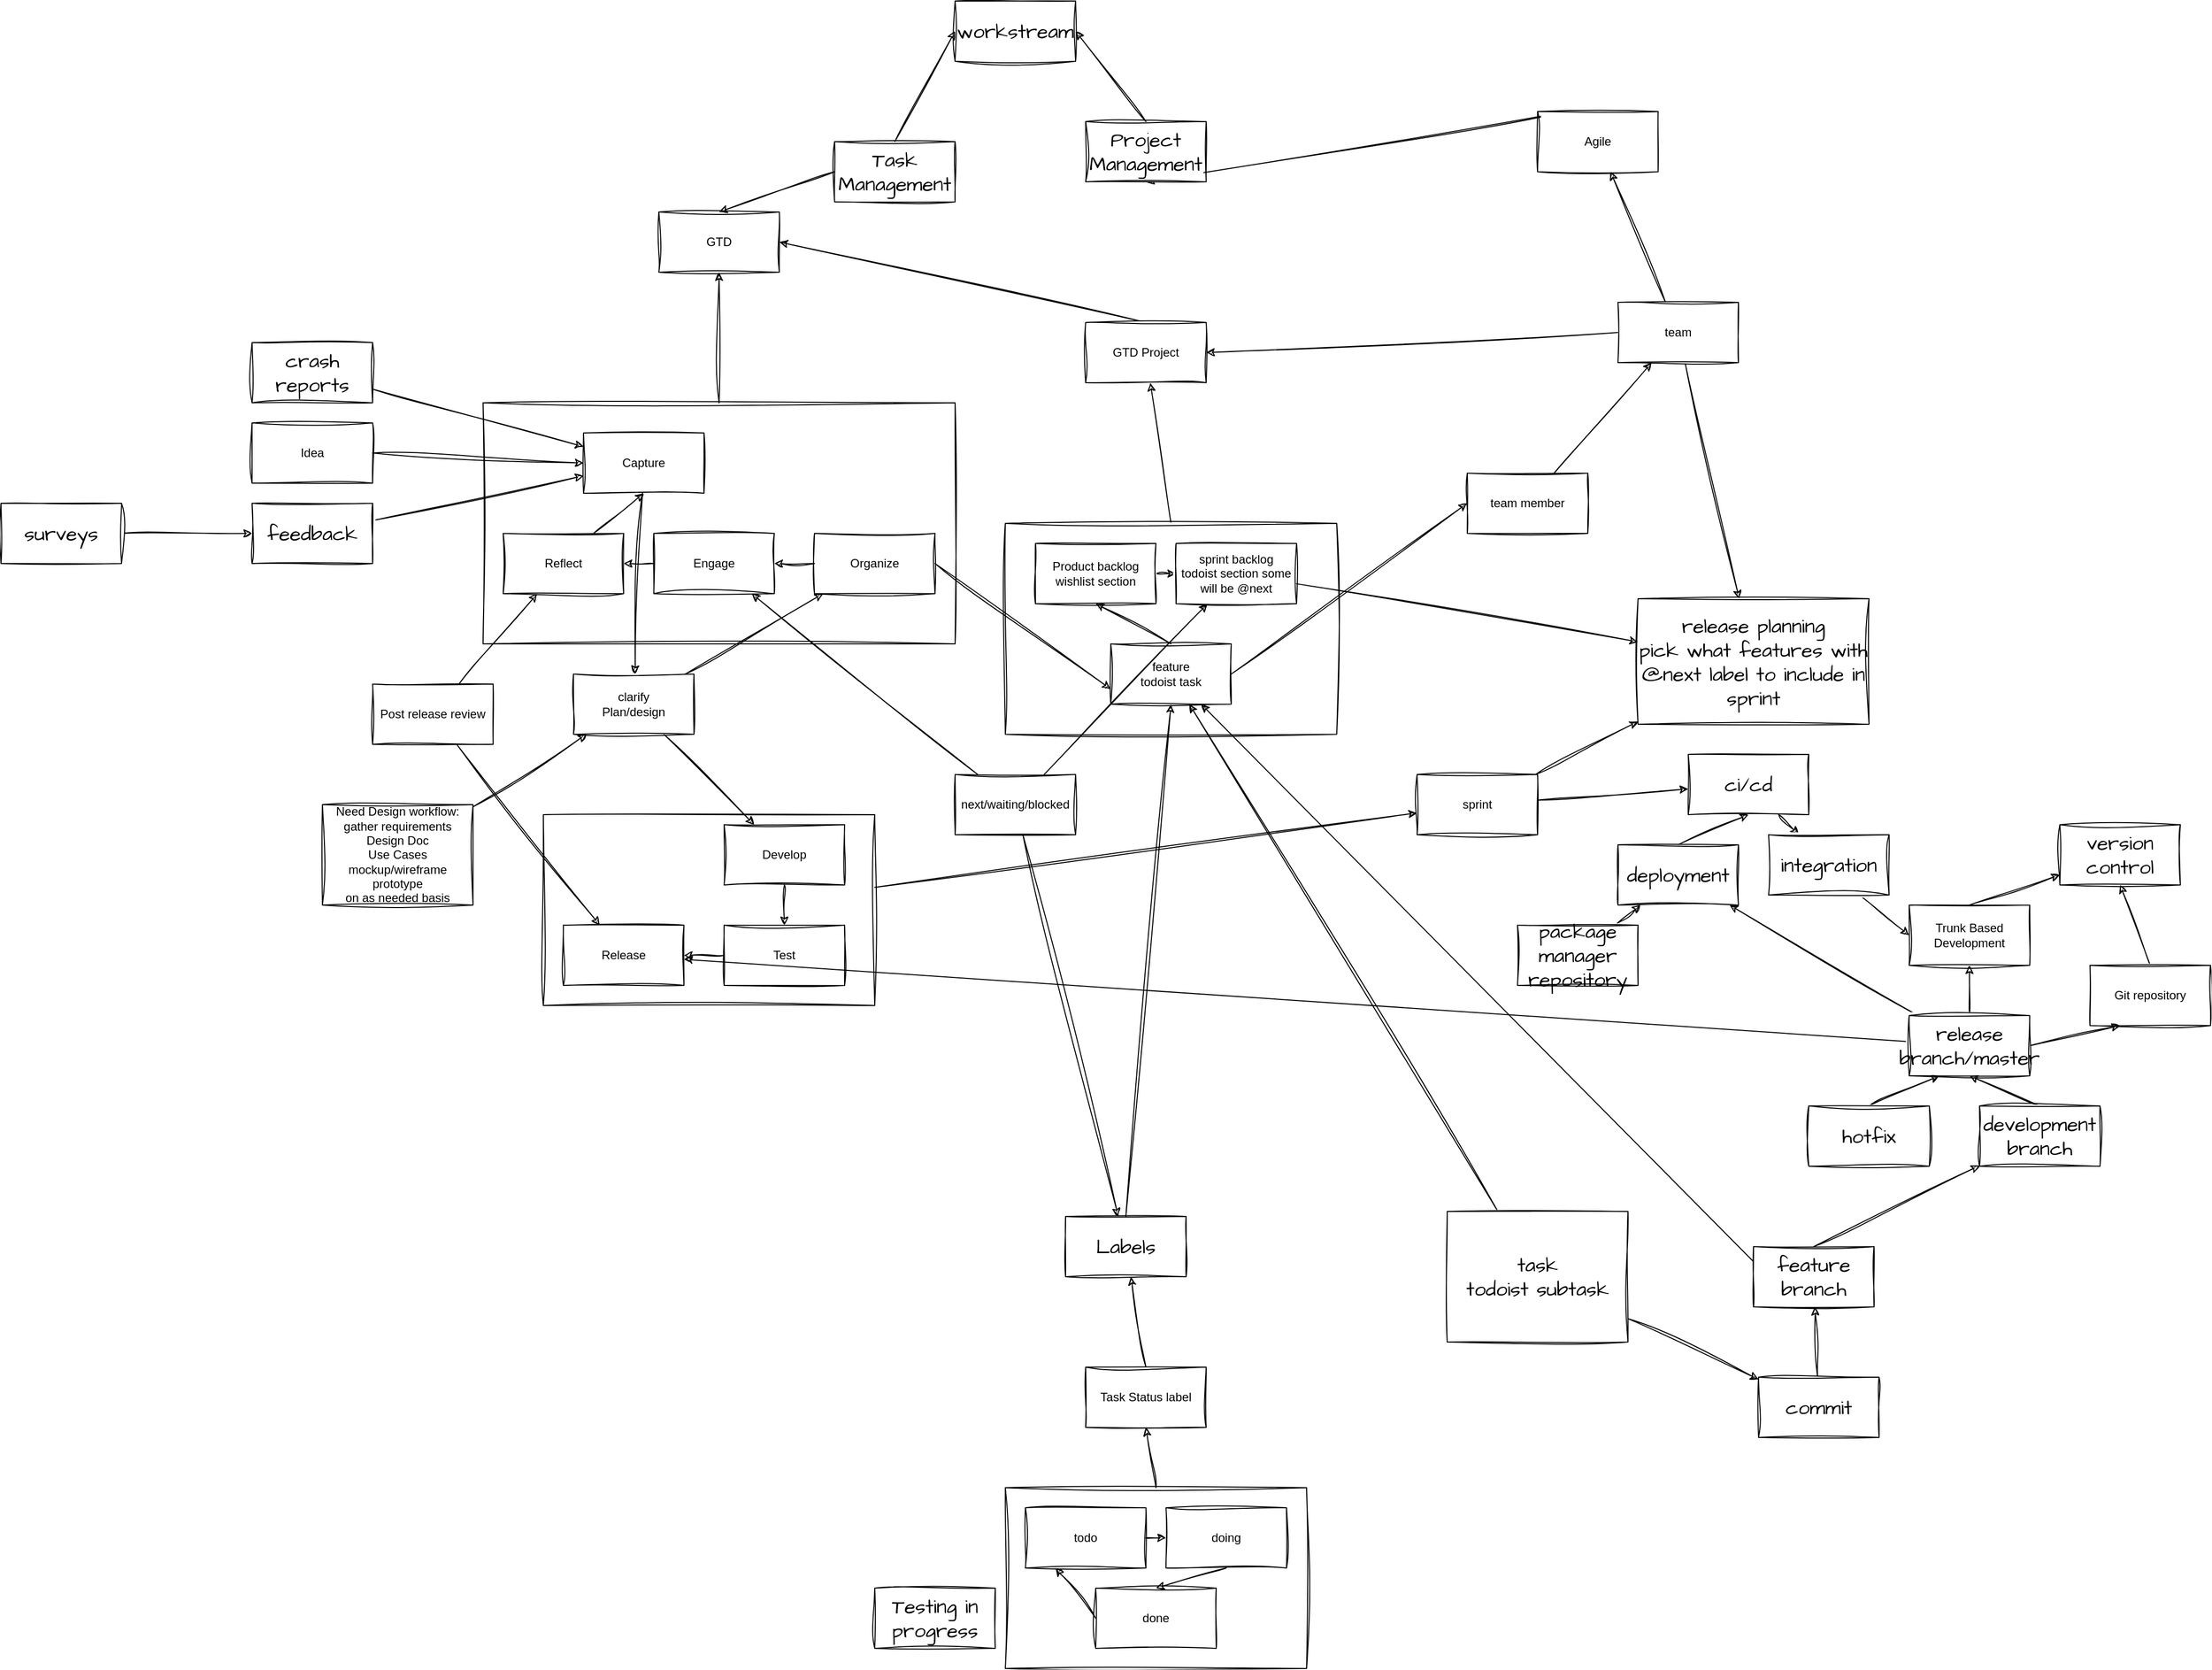 <mxfile version="20.7.4" type="device"><diagram id="M2WOWPq1ESEUkFDk-fQr" name="Page-1"><mxGraphModel dx="2623" dy="2154" grid="1" gridSize="10" guides="1" tooltips="1" connect="1" arrows="1" fold="1" page="1" pageScale="1" pageWidth="850" pageHeight="1100" math="0" shadow="0"><root><mxCell id="0"/><mxCell id="1" parent="0"/><mxCell id="Vfr2hDxregMCwvzV8GRp-178" style="edgeStyle=none;rounded=0;sketch=1;hachureGap=4;jiggle=2;curveFitting=1;orthogonalLoop=1;jettySize=auto;html=1;exitX=0.5;exitY=0;exitDx=0;exitDy=0;fontFamily=Architects Daughter;fontSource=https%3A%2F%2Ffonts.googleapis.com%2Fcss%3Ffamily%3DArchitects%2BDaughter;fontSize=16;" edge="1" parent="1" source="Vfr2hDxregMCwvzV8GRp-176" target="Vfr2hDxregMCwvzV8GRp-22"><mxGeometry relative="1" as="geometry"/></mxCell><mxCell id="Vfr2hDxregMCwvzV8GRp-1" value="Idea" style="rounded=0;whiteSpace=wrap;html=1;sketch=1;curveFitting=1;jiggle=2;" vertex="1" parent="1"><mxGeometry x="-390" y="310" width="120" height="60" as="geometry"/></mxCell><mxCell id="Vfr2hDxregMCwvzV8GRp-2" value="GTD" style="rounded=0;whiteSpace=wrap;html=1;sketch=1;curveFitting=1;jiggle=2;" vertex="1" parent="1"><mxGeometry x="15" y="100" width="120" height="60" as="geometry"/></mxCell><mxCell id="Vfr2hDxregMCwvzV8GRp-149" style="edgeStyle=none;rounded=0;sketch=1;hachureGap=4;jiggle=2;curveFitting=1;orthogonalLoop=1;jettySize=auto;html=1;exitX=0.25;exitY=0;exitDx=0;exitDy=0;entryX=0.5;entryY=1;entryDx=0;entryDy=0;fontFamily=Architects Daughter;fontSource=https%3A%2F%2Ffonts.googleapis.com%2Fcss%3Ffamily%3DArchitects%2BDaughter;fontSize=16;" edge="1" parent="1" source="Vfr2hDxregMCwvzV8GRp-3" target="Vfr2hDxregMCwvzV8GRp-147"><mxGeometry relative="1" as="geometry"/></mxCell><mxCell id="Vfr2hDxregMCwvzV8GRp-3" value="Agile" style="rounded=0;whiteSpace=wrap;html=1;sketch=1;curveFitting=1;jiggle=2;" vertex="1" parent="1"><mxGeometry x="890" width="120" height="60" as="geometry"/></mxCell><mxCell id="Vfr2hDxregMCwvzV8GRp-205" style="edgeStyle=none;rounded=0;sketch=1;hachureGap=4;jiggle=2;curveFitting=1;orthogonalLoop=1;jettySize=auto;html=1;fontFamily=Architects Daughter;fontSource=https%3A%2F%2Ffonts.googleapis.com%2Fcss%3Ffamily%3DArchitects%2BDaughter;fontSize=16;" edge="1" parent="1" source="Vfr2hDxregMCwvzV8GRp-14" target="Vfr2hDxregMCwvzV8GRp-128"><mxGeometry relative="1" as="geometry"/></mxCell><mxCell id="Vfr2hDxregMCwvzV8GRp-218" style="edgeStyle=none;rounded=0;sketch=1;hachureGap=4;jiggle=2;curveFitting=1;orthogonalLoop=1;jettySize=auto;html=1;fontFamily=Architects Daughter;fontSource=https%3A%2F%2Ffonts.googleapis.com%2Fcss%3Ffamily%3DArchitects%2BDaughter;fontSize=16;" edge="1" parent="1" source="Vfr2hDxregMCwvzV8GRp-14" target="Vfr2hDxregMCwvzV8GRp-127"><mxGeometry relative="1" as="geometry"/></mxCell><mxCell id="Vfr2hDxregMCwvzV8GRp-14" value="sprint" style="rounded=0;whiteSpace=wrap;html=1;sketch=1;curveFitting=1;jiggle=2;" vertex="1" parent="1"><mxGeometry x="770" y="660" width="120" height="60" as="geometry"/></mxCell><mxCell id="Vfr2hDxregMCwvzV8GRp-137" style="edgeStyle=none;rounded=0;sketch=1;hachureGap=4;jiggle=2;curveFitting=1;orthogonalLoop=1;jettySize=auto;html=1;exitX=0.5;exitY=0;exitDx=0;exitDy=0;fontFamily=Architects Daughter;fontSource=https%3A%2F%2Ffonts.googleapis.com%2Fcss%3Ffamily%3DArchitects%2BDaughter;fontSize=16;" edge="1" parent="1" source="Vfr2hDxregMCwvzV8GRp-16" target="Vfr2hDxregMCwvzV8GRp-125"><mxGeometry relative="1" as="geometry"/></mxCell><mxCell id="Vfr2hDxregMCwvzV8GRp-16" value="Trunk Based Development" style="rounded=0;whiteSpace=wrap;html=1;sketch=1;curveFitting=1;jiggle=2;" vertex="1" parent="1"><mxGeometry x="1260" y="790" width="120" height="60" as="geometry"/></mxCell><mxCell id="Vfr2hDxregMCwvzV8GRp-201" style="edgeStyle=none;rounded=0;sketch=1;hachureGap=4;jiggle=2;curveFitting=1;orthogonalLoop=1;jettySize=auto;html=1;fontFamily=Architects Daughter;fontSource=https%3A%2F%2Ffonts.googleapis.com%2Fcss%3Ffamily%3DArchitects%2BDaughter;fontSize=16;" edge="1" parent="1" source="Vfr2hDxregMCwvzV8GRp-17" target="Vfr2hDxregMCwvzV8GRp-85"><mxGeometry relative="1" as="geometry"/></mxCell><mxCell id="Vfr2hDxregMCwvzV8GRp-17" value="next/waiting/blocked" style="rounded=0;whiteSpace=wrap;html=1;sketch=1;curveFitting=1;jiggle=2;" vertex="1" parent="1"><mxGeometry x="310" y="660" width="120" height="60" as="geometry"/></mxCell><mxCell id="Vfr2hDxregMCwvzV8GRp-20" value="Need Design workflow:&lt;br&gt;gather requirements&lt;br&gt;Design Doc&lt;br&gt;Use Cases&lt;br&gt;mockup/wireframe&lt;br&gt;prototype&lt;br&gt;on as needed basis" style="rounded=0;whiteSpace=wrap;html=1;sketch=1;curveFitting=1;jiggle=2;" vertex="1" parent="1"><mxGeometry x="-320" y="690" width="150" height="100" as="geometry"/></mxCell><mxCell id="Vfr2hDxregMCwvzV8GRp-180" style="edgeStyle=none;rounded=0;sketch=1;hachureGap=4;jiggle=2;curveFitting=1;orthogonalLoop=1;jettySize=auto;html=1;exitX=0.5;exitY=0;exitDx=0;exitDy=0;entryX=1;entryY=0.5;entryDx=0;entryDy=0;fontFamily=Architects Daughter;fontSource=https%3A%2F%2Ffonts.googleapis.com%2Fcss%3Ffamily%3DArchitects%2BDaughter;fontSize=16;" edge="1" parent="1" source="Vfr2hDxregMCwvzV8GRp-22" target="Vfr2hDxregMCwvzV8GRp-2"><mxGeometry relative="1" as="geometry"/></mxCell><mxCell id="Vfr2hDxregMCwvzV8GRp-22" value="GTD Project" style="rounded=0;whiteSpace=wrap;html=1;sketch=1;curveFitting=1;jiggle=2;" vertex="1" parent="1"><mxGeometry x="440" y="210" width="120" height="60" as="geometry"/></mxCell><mxCell id="Vfr2hDxregMCwvzV8GRp-24" value="Post release review" style="rounded=0;whiteSpace=wrap;html=1;sketch=1;curveFitting=1;jiggle=2;" vertex="1" parent="1"><mxGeometry x="-270" y="570" width="120" height="60" as="geometry"/></mxCell><mxCell id="Vfr2hDxregMCwvzV8GRp-136" style="edgeStyle=none;rounded=0;sketch=1;hachureGap=4;jiggle=2;curveFitting=1;orthogonalLoop=1;jettySize=auto;html=1;exitX=0.5;exitY=0;exitDx=0;exitDy=0;entryX=0.5;entryY=1;entryDx=0;entryDy=0;fontFamily=Architects Daughter;fontSource=https%3A%2F%2Ffonts.googleapis.com%2Fcss%3Ffamily%3DArchitects%2BDaughter;fontSize=16;" edge="1" parent="1" source="Vfr2hDxregMCwvzV8GRp-29" target="Vfr2hDxregMCwvzV8GRp-125"><mxGeometry relative="1" as="geometry"/></mxCell><mxCell id="Vfr2hDxregMCwvzV8GRp-29" value="Git repository" style="rounded=0;whiteSpace=wrap;html=1;sketch=1;curveFitting=1;jiggle=2;" vertex="1" parent="1"><mxGeometry x="1440" y="850" width="120" height="60" as="geometry"/></mxCell><mxCell id="Vfr2hDxregMCwvzV8GRp-165" style="edgeStyle=none;rounded=0;sketch=1;hachureGap=4;jiggle=2;curveFitting=1;orthogonalLoop=1;jettySize=auto;html=1;exitX=0.5;exitY=0;exitDx=0;exitDy=0;fontFamily=Architects Daughter;fontSource=https%3A%2F%2Ffonts.googleapis.com%2Fcss%3Ffamily%3DArchitects%2BDaughter;fontSize=16;" edge="1" parent="1" source="Vfr2hDxregMCwvzV8GRp-60" target="Vfr2hDxregMCwvzV8GRp-85"><mxGeometry relative="1" as="geometry"/></mxCell><mxCell id="Vfr2hDxregMCwvzV8GRp-60" value="Task Status label" style="rounded=0;whiteSpace=wrap;html=1;sketch=1;curveFitting=1;jiggle=2;" vertex="1" parent="1"><mxGeometry x="440" y="1250" width="120" height="60" as="geometry"/></mxCell><mxCell id="Vfr2hDxregMCwvzV8GRp-85" value="Labels" style="rounded=0;whiteSpace=wrap;html=1;sketch=1;hachureGap=4;jiggle=2;curveFitting=1;fontFamily=Architects Daughter;fontSource=https%3A%2F%2Ffonts.googleapis.com%2Fcss%3Ffamily%3DArchitects%2BDaughter;fontSize=20;" vertex="1" parent="1"><mxGeometry x="420" y="1100" width="120" height="60" as="geometry"/></mxCell><mxCell id="Vfr2hDxregMCwvzV8GRp-97" value="" style="group" vertex="1" connectable="0" parent="1"><mxGeometry x="-100" y="700" width="330" height="190" as="geometry"/></mxCell><mxCell id="Vfr2hDxregMCwvzV8GRp-96" value="" style="rounded=0;whiteSpace=wrap;html=1;sketch=1;hachureGap=4;jiggle=2;curveFitting=1;fontFamily=Architects Daughter;fontSource=https%3A%2F%2Ffonts.googleapis.com%2Fcss%3Ffamily%3DArchitects%2BDaughter;fontSize=20;" vertex="1" parent="Vfr2hDxregMCwvzV8GRp-97"><mxGeometry width="330" height="190" as="geometry"/></mxCell><mxCell id="Vfr2hDxregMCwvzV8GRp-49" value="Develop" style="rounded=0;whiteSpace=wrap;html=1;sketch=1;curveFitting=1;jiggle=2;" vertex="1" parent="Vfr2hDxregMCwvzV8GRp-97"><mxGeometry x="180" y="10" width="120" height="60" as="geometry"/></mxCell><mxCell id="Vfr2hDxregMCwvzV8GRp-50" value="Test" style="rounded=0;whiteSpace=wrap;html=1;sketch=1;curveFitting=1;jiggle=2;" vertex="1" parent="Vfr2hDxregMCwvzV8GRp-97"><mxGeometry x="180" y="110" width="120" height="60" as="geometry"/></mxCell><mxCell id="Vfr2hDxregMCwvzV8GRp-93" style="edgeStyle=none;rounded=0;sketch=1;hachureGap=4;jiggle=2;curveFitting=1;orthogonalLoop=1;jettySize=auto;html=1;exitX=0.5;exitY=1;exitDx=0;exitDy=0;fontFamily=Architects Daughter;fontSource=https%3A%2F%2Ffonts.googleapis.com%2Fcss%3Ffamily%3DArchitects%2BDaughter;fontSize=16;" edge="1" parent="Vfr2hDxregMCwvzV8GRp-97" source="Vfr2hDxregMCwvzV8GRp-49" target="Vfr2hDxregMCwvzV8GRp-50"><mxGeometry relative="1" as="geometry"/></mxCell><mxCell id="Vfr2hDxregMCwvzV8GRp-51" value="Release" style="rounded=0;whiteSpace=wrap;html=1;sketch=1;curveFitting=1;jiggle=2;" vertex="1" parent="Vfr2hDxregMCwvzV8GRp-97"><mxGeometry x="20" y="110" width="120" height="60" as="geometry"/></mxCell><mxCell id="Vfr2hDxregMCwvzV8GRp-94" style="edgeStyle=none;rounded=0;sketch=1;hachureGap=4;jiggle=2;curveFitting=1;orthogonalLoop=1;jettySize=auto;html=1;exitX=0;exitY=0.5;exitDx=0;exitDy=0;entryX=1;entryY=0.5;entryDx=0;entryDy=0;fontFamily=Architects Daughter;fontSource=https%3A%2F%2Ffonts.googleapis.com%2Fcss%3Ffamily%3DArchitects%2BDaughter;fontSize=16;" edge="1" parent="Vfr2hDxregMCwvzV8GRp-97" source="Vfr2hDxregMCwvzV8GRp-50" target="Vfr2hDxregMCwvzV8GRp-51"><mxGeometry relative="1" as="geometry"/></mxCell><mxCell id="Vfr2hDxregMCwvzV8GRp-106" value="" style="group" vertex="1" connectable="0" parent="1"><mxGeometry x="360" y="1370" width="300" height="180" as="geometry"/></mxCell><mxCell id="Vfr2hDxregMCwvzV8GRp-105" value="" style="rounded=0;whiteSpace=wrap;html=1;sketch=1;hachureGap=4;jiggle=2;curveFitting=1;fontFamily=Architects Daughter;fontSource=https%3A%2F%2Ffonts.googleapis.com%2Fcss%3Ffamily%3DArchitects%2BDaughter;fontSize=20;" vertex="1" parent="Vfr2hDxregMCwvzV8GRp-106"><mxGeometry width="300" height="180" as="geometry"/></mxCell><mxCell id="Vfr2hDxregMCwvzV8GRp-57" value="todo" style="rounded=0;whiteSpace=wrap;html=1;sketch=1;curveFitting=1;jiggle=2;" vertex="1" parent="Vfr2hDxregMCwvzV8GRp-106"><mxGeometry x="20" y="20" width="120" height="60" as="geometry"/></mxCell><mxCell id="Vfr2hDxregMCwvzV8GRp-58" value="doing" style="rounded=0;whiteSpace=wrap;html=1;sketch=1;curveFitting=1;jiggle=2;" vertex="1" parent="Vfr2hDxregMCwvzV8GRp-106"><mxGeometry x="160" y="20" width="120" height="60" as="geometry"/></mxCell><mxCell id="Vfr2hDxregMCwvzV8GRp-102" style="edgeStyle=none;rounded=0;sketch=1;hachureGap=4;jiggle=2;curveFitting=1;orthogonalLoop=1;jettySize=auto;html=1;exitX=1;exitY=0.5;exitDx=0;exitDy=0;fontFamily=Architects Daughter;fontSource=https%3A%2F%2Ffonts.googleapis.com%2Fcss%3Ffamily%3DArchitects%2BDaughter;fontSize=16;" edge="1" parent="Vfr2hDxregMCwvzV8GRp-106" source="Vfr2hDxregMCwvzV8GRp-57" target="Vfr2hDxregMCwvzV8GRp-58"><mxGeometry relative="1" as="geometry"/></mxCell><mxCell id="Vfr2hDxregMCwvzV8GRp-104" style="edgeStyle=none;rounded=0;sketch=1;hachureGap=4;jiggle=2;curveFitting=1;orthogonalLoop=1;jettySize=auto;html=1;exitX=0;exitY=0.5;exitDx=0;exitDy=0;entryX=0.25;entryY=1;entryDx=0;entryDy=0;fontFamily=Architects Daughter;fontSource=https%3A%2F%2Ffonts.googleapis.com%2Fcss%3Ffamily%3DArchitects%2BDaughter;fontSize=16;" edge="1" parent="Vfr2hDxregMCwvzV8GRp-106" source="Vfr2hDxregMCwvzV8GRp-59" target="Vfr2hDxregMCwvzV8GRp-57"><mxGeometry relative="1" as="geometry"/></mxCell><mxCell id="Vfr2hDxregMCwvzV8GRp-59" value="done" style="rounded=0;whiteSpace=wrap;html=1;sketch=1;curveFitting=1;jiggle=2;" vertex="1" parent="Vfr2hDxregMCwvzV8GRp-106"><mxGeometry x="90" y="100" width="120" height="60" as="geometry"/></mxCell><mxCell id="Vfr2hDxregMCwvzV8GRp-103" style="edgeStyle=none;rounded=0;sketch=1;hachureGap=4;jiggle=2;curveFitting=1;orthogonalLoop=1;jettySize=auto;html=1;exitX=0.5;exitY=1;exitDx=0;exitDy=0;entryX=0.5;entryY=0;entryDx=0;entryDy=0;fontFamily=Architects Daughter;fontSource=https%3A%2F%2Ffonts.googleapis.com%2Fcss%3Ffamily%3DArchitects%2BDaughter;fontSize=16;" edge="1" parent="Vfr2hDxregMCwvzV8GRp-106" source="Vfr2hDxregMCwvzV8GRp-58" target="Vfr2hDxregMCwvzV8GRp-59"><mxGeometry relative="1" as="geometry"/></mxCell><mxCell id="Vfr2hDxregMCwvzV8GRp-107" style="edgeStyle=none;rounded=0;sketch=1;hachureGap=4;jiggle=2;curveFitting=1;orthogonalLoop=1;jettySize=auto;html=1;exitX=0.5;exitY=0;exitDx=0;exitDy=0;entryX=0.5;entryY=1;entryDx=0;entryDy=0;fontFamily=Architects Daughter;fontSource=https%3A%2F%2Ffonts.googleapis.com%2Fcss%3Ffamily%3DArchitects%2BDaughter;fontSize=16;" edge="1" parent="1" source="Vfr2hDxregMCwvzV8GRp-105" target="Vfr2hDxregMCwvzV8GRp-60"><mxGeometry relative="1" as="geometry"/></mxCell><mxCell id="Vfr2hDxregMCwvzV8GRp-119" value="" style="group" vertex="1" connectable="0" parent="1"><mxGeometry x="-160" y="290" width="470" height="240" as="geometry"/></mxCell><mxCell id="Vfr2hDxregMCwvzV8GRp-117" value="" style="rounded=0;whiteSpace=wrap;html=1;sketch=1;hachureGap=4;jiggle=2;curveFitting=1;fontFamily=Architects Daughter;fontSource=https%3A%2F%2Ffonts.googleapis.com%2Fcss%3Ffamily%3DArchitects%2BDaughter;fontSize=20;" vertex="1" parent="Vfr2hDxregMCwvzV8GRp-119"><mxGeometry width="470" height="240" as="geometry"/></mxCell><mxCell id="Vfr2hDxregMCwvzV8GRp-4" value="Capture" style="rounded=0;whiteSpace=wrap;html=1;sketch=1;curveFitting=1;jiggle=2;" vertex="1" parent="Vfr2hDxregMCwvzV8GRp-119"><mxGeometry x="100" y="30" width="120" height="60" as="geometry"/></mxCell><mxCell id="Vfr2hDxregMCwvzV8GRp-6" value="Organize" style="rounded=0;whiteSpace=wrap;html=1;sketch=1;curveFitting=1;jiggle=2;" vertex="1" parent="Vfr2hDxregMCwvzV8GRp-119"><mxGeometry x="330" y="130" width="120" height="60" as="geometry"/></mxCell><mxCell id="Vfr2hDxregMCwvzV8GRp-114" style="edgeStyle=none;rounded=0;sketch=1;hachureGap=4;jiggle=2;curveFitting=1;orthogonalLoop=1;jettySize=auto;html=1;exitX=0.75;exitY=0;exitDx=0;exitDy=0;entryX=0.5;entryY=1;entryDx=0;entryDy=0;fontFamily=Architects Daughter;fontSource=https%3A%2F%2Ffonts.googleapis.com%2Fcss%3Ffamily%3DArchitects%2BDaughter;fontSize=16;" edge="1" parent="Vfr2hDxregMCwvzV8GRp-119" source="Vfr2hDxregMCwvzV8GRp-7" target="Vfr2hDxregMCwvzV8GRp-4"><mxGeometry relative="1" as="geometry"/></mxCell><mxCell id="Vfr2hDxregMCwvzV8GRp-7" value="Reflect" style="rounded=0;whiteSpace=wrap;html=1;sketch=1;curveFitting=1;jiggle=2;" vertex="1" parent="Vfr2hDxregMCwvzV8GRp-119"><mxGeometry x="20" y="130" width="120" height="60" as="geometry"/></mxCell><mxCell id="Vfr2hDxregMCwvzV8GRp-113" style="edgeStyle=none;rounded=0;sketch=1;hachureGap=4;jiggle=2;curveFitting=1;orthogonalLoop=1;jettySize=auto;html=1;exitX=0;exitY=0.5;exitDx=0;exitDy=0;fontFamily=Architects Daughter;fontSource=https%3A%2F%2Ffonts.googleapis.com%2Fcss%3Ffamily%3DArchitects%2BDaughter;fontSize=16;" edge="1" parent="Vfr2hDxregMCwvzV8GRp-119" source="Vfr2hDxregMCwvzV8GRp-8" target="Vfr2hDxregMCwvzV8GRp-7"><mxGeometry relative="1" as="geometry"/></mxCell><mxCell id="Vfr2hDxregMCwvzV8GRp-8" value="Engage" style="rounded=0;whiteSpace=wrap;html=1;sketch=1;curveFitting=1;jiggle=2;" vertex="1" parent="Vfr2hDxregMCwvzV8GRp-119"><mxGeometry x="170" y="130" width="120" height="60" as="geometry"/></mxCell><mxCell id="Vfr2hDxregMCwvzV8GRp-112" style="edgeStyle=none;rounded=0;sketch=1;hachureGap=4;jiggle=2;curveFitting=1;orthogonalLoop=1;jettySize=auto;html=1;exitX=0;exitY=0.5;exitDx=0;exitDy=0;fontFamily=Architects Daughter;fontSource=https%3A%2F%2Ffonts.googleapis.com%2Fcss%3Ffamily%3DArchitects%2BDaughter;fontSize=16;" edge="1" parent="Vfr2hDxregMCwvzV8GRp-119" source="Vfr2hDxregMCwvzV8GRp-6" target="Vfr2hDxregMCwvzV8GRp-8"><mxGeometry relative="1" as="geometry"/></mxCell><mxCell id="Vfr2hDxregMCwvzV8GRp-120" style="edgeStyle=none;rounded=0;sketch=1;hachureGap=4;jiggle=2;curveFitting=1;orthogonalLoop=1;jettySize=auto;html=1;exitX=0.5;exitY=0;exitDx=0;exitDy=0;entryX=0.5;entryY=1;entryDx=0;entryDy=0;fontFamily=Architects Daughter;fontSource=https%3A%2F%2Ffonts.googleapis.com%2Fcss%3Ffamily%3DArchitects%2BDaughter;fontSize=16;" edge="1" parent="1" source="Vfr2hDxregMCwvzV8GRp-117" target="Vfr2hDxregMCwvzV8GRp-2"><mxGeometry relative="1" as="geometry"/></mxCell><mxCell id="Vfr2hDxregMCwvzV8GRp-47" style="rounded=0;orthogonalLoop=1;jettySize=auto;html=1;exitX=1;exitY=0.5;exitDx=0;exitDy=0;entryX=0;entryY=0.5;entryDx=0;entryDy=0;sketch=1;curveFitting=1;jiggle=2;" edge="1" parent="1" source="Vfr2hDxregMCwvzV8GRp-1" target="Vfr2hDxregMCwvzV8GRp-4"><mxGeometry relative="1" as="geometry"/></mxCell><mxCell id="Vfr2hDxregMCwvzV8GRp-131" style="edgeStyle=none;rounded=0;sketch=1;hachureGap=4;jiggle=2;curveFitting=1;orthogonalLoop=1;jettySize=auto;html=1;exitX=0.5;exitY=0;exitDx=0;exitDy=0;fontFamily=Architects Daughter;fontSource=https%3A%2F%2Ffonts.googleapis.com%2Fcss%3Ffamily%3DArchitects%2BDaughter;fontSize=16;" edge="1" parent="1" source="Vfr2hDxregMCwvzV8GRp-123" target="Vfr2hDxregMCwvzV8GRp-130"><mxGeometry relative="1" as="geometry"/></mxCell><mxCell id="Vfr2hDxregMCwvzV8GRp-123" value="feature branch" style="rounded=0;whiteSpace=wrap;html=1;sketch=1;hachureGap=4;jiggle=2;curveFitting=1;fontFamily=Architects Daughter;fontSource=https%3A%2F%2Ffonts.googleapis.com%2Fcss%3Ffamily%3DArchitects%2BDaughter;fontSize=20;" vertex="1" parent="1"><mxGeometry x="1105" y="1130" width="120" height="60" as="geometry"/></mxCell><mxCell id="Vfr2hDxregMCwvzV8GRp-133" style="edgeStyle=none;rounded=0;sketch=1;hachureGap=4;jiggle=2;curveFitting=1;orthogonalLoop=1;jettySize=auto;html=1;exitX=0.5;exitY=0;exitDx=0;exitDy=0;fontFamily=Architects Daughter;fontSource=https%3A%2F%2Ffonts.googleapis.com%2Fcss%3Ffamily%3DArchitects%2BDaughter;fontSize=16;" edge="1" parent="1" source="Vfr2hDxregMCwvzV8GRp-124" target="Vfr2hDxregMCwvzV8GRp-16"><mxGeometry relative="1" as="geometry"/></mxCell><mxCell id="Vfr2hDxregMCwvzV8GRp-156" style="edgeStyle=none;rounded=0;sketch=1;hachureGap=4;jiggle=2;curveFitting=1;orthogonalLoop=1;jettySize=auto;html=1;exitX=1;exitY=0.5;exitDx=0;exitDy=0;entryX=0.25;entryY=1;entryDx=0;entryDy=0;fontFamily=Architects Daughter;fontSource=https%3A%2F%2Ffonts.googleapis.com%2Fcss%3Ffamily%3DArchitects%2BDaughter;fontSize=16;" edge="1" parent="1" source="Vfr2hDxregMCwvzV8GRp-124" target="Vfr2hDxregMCwvzV8GRp-29"><mxGeometry relative="1" as="geometry"/></mxCell><mxCell id="Vfr2hDxregMCwvzV8GRp-224" style="edgeStyle=none;rounded=0;sketch=1;hachureGap=4;jiggle=2;curveFitting=1;orthogonalLoop=1;jettySize=auto;html=1;fontFamily=Architects Daughter;fontSource=https%3A%2F%2Ffonts.googleapis.com%2Fcss%3Ffamily%3DArchitects%2BDaughter;fontSize=16;" edge="1" parent="1" source="Vfr2hDxregMCwvzV8GRp-124" target="Vfr2hDxregMCwvzV8GRp-51"><mxGeometry relative="1" as="geometry"/></mxCell><mxCell id="Vfr2hDxregMCwvzV8GRp-225" style="edgeStyle=none;rounded=0;sketch=1;hachureGap=4;jiggle=2;curveFitting=1;orthogonalLoop=1;jettySize=auto;html=1;fontFamily=Architects Daughter;fontSource=https%3A%2F%2Ffonts.googleapis.com%2Fcss%3Ffamily%3DArchitects%2BDaughter;fontSize=16;" edge="1" parent="1" source="Vfr2hDxregMCwvzV8GRp-124" target="Vfr2hDxregMCwvzV8GRp-126"><mxGeometry relative="1" as="geometry"/></mxCell><mxCell id="Vfr2hDxregMCwvzV8GRp-124" value="release branch/master" style="rounded=0;whiteSpace=wrap;html=1;sketch=1;hachureGap=4;jiggle=2;curveFitting=1;fontFamily=Architects Daughter;fontSource=https%3A%2F%2Ffonts.googleapis.com%2Fcss%3Ffamily%3DArchitects%2BDaughter;fontSize=20;" vertex="1" parent="1"><mxGeometry x="1260" y="900" width="120" height="60" as="geometry"/></mxCell><mxCell id="Vfr2hDxregMCwvzV8GRp-125" value="version control" style="rounded=0;whiteSpace=wrap;html=1;sketch=1;hachureGap=4;jiggle=2;curveFitting=1;fontFamily=Architects Daughter;fontSource=https%3A%2F%2Ffonts.googleapis.com%2Fcss%3Ffamily%3DArchitects%2BDaughter;fontSize=20;" vertex="1" parent="1"><mxGeometry x="1410" y="710" width="120" height="60" as="geometry"/></mxCell><mxCell id="Vfr2hDxregMCwvzV8GRp-143" style="edgeStyle=none;rounded=0;sketch=1;hachureGap=4;jiggle=2;curveFitting=1;orthogonalLoop=1;jettySize=auto;html=1;exitX=0.5;exitY=0;exitDx=0;exitDy=0;entryX=0.5;entryY=1;entryDx=0;entryDy=0;fontFamily=Architects Daughter;fontSource=https%3A%2F%2Ffonts.googleapis.com%2Fcss%3Ffamily%3DArchitects%2BDaughter;fontSize=16;" edge="1" parent="1" source="Vfr2hDxregMCwvzV8GRp-126" target="Vfr2hDxregMCwvzV8GRp-127"><mxGeometry relative="1" as="geometry"/></mxCell><mxCell id="Vfr2hDxregMCwvzV8GRp-126" value="deployment" style="rounded=0;whiteSpace=wrap;html=1;sketch=1;hachureGap=4;jiggle=2;curveFitting=1;fontFamily=Architects Daughter;fontSource=https%3A%2F%2Ffonts.googleapis.com%2Fcss%3Ffamily%3DArchitects%2BDaughter;fontSize=20;" vertex="1" parent="1"><mxGeometry x="970" y="730" width="120" height="60" as="geometry"/></mxCell><mxCell id="Vfr2hDxregMCwvzV8GRp-221" style="edgeStyle=none;rounded=0;sketch=1;hachureGap=4;jiggle=2;curveFitting=1;orthogonalLoop=1;jettySize=auto;html=1;fontFamily=Architects Daughter;fontSource=https%3A%2F%2Ffonts.googleapis.com%2Fcss%3Ffamily%3DArchitects%2BDaughter;fontSize=16;" edge="1" parent="1" source="Vfr2hDxregMCwvzV8GRp-127" target="Vfr2hDxregMCwvzV8GRp-139"><mxGeometry relative="1" as="geometry"/></mxCell><mxCell id="Vfr2hDxregMCwvzV8GRp-127" value="ci/cd" style="rounded=0;whiteSpace=wrap;html=1;sketch=1;hachureGap=4;jiggle=2;curveFitting=1;fontFamily=Architects Daughter;fontSource=https%3A%2F%2Ffonts.googleapis.com%2Fcss%3Ffamily%3DArchitects%2BDaughter;fontSize=20;" vertex="1" parent="1"><mxGeometry x="1040" y="640" width="120" height="60" as="geometry"/></mxCell><mxCell id="Vfr2hDxregMCwvzV8GRp-128" value="release planning&lt;br&gt;pick what features with @next label to include in sprint" style="rounded=0;whiteSpace=wrap;html=1;sketch=1;hachureGap=4;jiggle=2;curveFitting=1;fontFamily=Architects Daughter;fontSource=https%3A%2F%2Ffonts.googleapis.com%2Fcss%3Ffamily%3DArchitects%2BDaughter;fontSize=20;" vertex="1" parent="1"><mxGeometry x="990" y="485" width="230" height="125" as="geometry"/></mxCell><mxCell id="Vfr2hDxregMCwvzV8GRp-135" style="edgeStyle=none;rounded=0;sketch=1;hachureGap=4;jiggle=2;curveFitting=1;orthogonalLoop=1;jettySize=auto;html=1;exitX=0.5;exitY=0;exitDx=0;exitDy=0;entryX=0.5;entryY=1;entryDx=0;entryDy=0;fontFamily=Architects Daughter;fontSource=https%3A%2F%2Ffonts.googleapis.com%2Fcss%3Ffamily%3DArchitects%2BDaughter;fontSize=16;" edge="1" parent="1" source="Vfr2hDxregMCwvzV8GRp-130" target="Vfr2hDxregMCwvzV8GRp-124"><mxGeometry relative="1" as="geometry"/></mxCell><mxCell id="Vfr2hDxregMCwvzV8GRp-130" value="development branch" style="rounded=0;whiteSpace=wrap;html=1;sketch=1;hachureGap=4;jiggle=2;curveFitting=1;fontFamily=Architects Daughter;fontSource=https%3A%2F%2Ffonts.googleapis.com%2Fcss%3Ffamily%3DArchitects%2BDaughter;fontSize=20;" vertex="1" parent="1"><mxGeometry x="1330" y="990" width="120" height="60" as="geometry"/></mxCell><mxCell id="Vfr2hDxregMCwvzV8GRp-134" style="edgeStyle=none;rounded=0;sketch=1;hachureGap=4;jiggle=2;curveFitting=1;orthogonalLoop=1;jettySize=auto;html=1;exitX=0.5;exitY=0;exitDx=0;exitDy=0;entryX=0.25;entryY=1;entryDx=0;entryDy=0;fontFamily=Architects Daughter;fontSource=https%3A%2F%2Ffonts.googleapis.com%2Fcss%3Ffamily%3DArchitects%2BDaughter;fontSize=16;" edge="1" parent="1" source="Vfr2hDxregMCwvzV8GRp-132" target="Vfr2hDxregMCwvzV8GRp-124"><mxGeometry relative="1" as="geometry"/></mxCell><mxCell id="Vfr2hDxregMCwvzV8GRp-132" value="hotfix" style="rounded=0;whiteSpace=wrap;html=1;sketch=1;hachureGap=4;jiggle=2;curveFitting=1;fontFamily=Architects Daughter;fontSource=https%3A%2F%2Ffonts.googleapis.com%2Fcss%3Ffamily%3DArchitects%2BDaughter;fontSize=20;" vertex="1" parent="1"><mxGeometry x="1160" y="990" width="120" height="60" as="geometry"/></mxCell><mxCell id="Vfr2hDxregMCwvzV8GRp-142" style="edgeStyle=none;rounded=0;sketch=1;hachureGap=4;jiggle=2;curveFitting=1;orthogonalLoop=1;jettySize=auto;html=1;exitX=0.75;exitY=1;exitDx=0;exitDy=0;entryX=0;entryY=0.5;entryDx=0;entryDy=0;fontFamily=Architects Daughter;fontSource=https%3A%2F%2Ffonts.googleapis.com%2Fcss%3Ffamily%3DArchitects%2BDaughter;fontSize=16;" edge="1" parent="1" source="Vfr2hDxregMCwvzV8GRp-139" target="Vfr2hDxregMCwvzV8GRp-16"><mxGeometry relative="1" as="geometry"/></mxCell><mxCell id="Vfr2hDxregMCwvzV8GRp-139" value="integration" style="rounded=0;whiteSpace=wrap;html=1;sketch=1;hachureGap=4;jiggle=2;curveFitting=1;fontFamily=Architects Daughter;fontSource=https%3A%2F%2Ffonts.googleapis.com%2Fcss%3Ffamily%3DArchitects%2BDaughter;fontSize=20;" vertex="1" parent="1"><mxGeometry x="1120" y="720" width="120" height="60" as="geometry"/></mxCell><mxCell id="Vfr2hDxregMCwvzV8GRp-148" style="edgeStyle=none;rounded=0;sketch=1;hachureGap=4;jiggle=2;curveFitting=1;orthogonalLoop=1;jettySize=auto;html=1;exitX=0;exitY=0.5;exitDx=0;exitDy=0;entryX=0.5;entryY=0;entryDx=0;entryDy=0;fontFamily=Architects Daughter;fontSource=https%3A%2F%2Ffonts.googleapis.com%2Fcss%3Ffamily%3DArchitects%2BDaughter;fontSize=16;" edge="1" parent="1" source="Vfr2hDxregMCwvzV8GRp-146" target="Vfr2hDxregMCwvzV8GRp-2"><mxGeometry relative="1" as="geometry"/></mxCell><mxCell id="Vfr2hDxregMCwvzV8GRp-151" style="edgeStyle=none;rounded=0;sketch=1;hachureGap=4;jiggle=2;curveFitting=1;orthogonalLoop=1;jettySize=auto;html=1;exitX=0.5;exitY=0;exitDx=0;exitDy=0;entryX=0;entryY=0.5;entryDx=0;entryDy=0;fontFamily=Architects Daughter;fontSource=https%3A%2F%2Ffonts.googleapis.com%2Fcss%3Ffamily%3DArchitects%2BDaughter;fontSize=16;" edge="1" parent="1" source="Vfr2hDxregMCwvzV8GRp-146" target="Vfr2hDxregMCwvzV8GRp-150"><mxGeometry relative="1" as="geometry"/></mxCell><mxCell id="Vfr2hDxregMCwvzV8GRp-146" value="Task Management" style="rounded=0;whiteSpace=wrap;html=1;sketch=1;hachureGap=4;jiggle=2;curveFitting=1;fontFamily=Architects Daughter;fontSource=https%3A%2F%2Ffonts.googleapis.com%2Fcss%3Ffamily%3DArchitects%2BDaughter;fontSize=20;" vertex="1" parent="1"><mxGeometry x="190" y="30" width="120" height="60" as="geometry"/></mxCell><mxCell id="Vfr2hDxregMCwvzV8GRp-152" style="edgeStyle=none;rounded=0;sketch=1;hachureGap=4;jiggle=2;curveFitting=1;orthogonalLoop=1;jettySize=auto;html=1;exitX=0.5;exitY=0;exitDx=0;exitDy=0;entryX=1;entryY=0.5;entryDx=0;entryDy=0;fontFamily=Architects Daughter;fontSource=https%3A%2F%2Ffonts.googleapis.com%2Fcss%3Ffamily%3DArchitects%2BDaughter;fontSize=16;" edge="1" parent="1" source="Vfr2hDxregMCwvzV8GRp-147" target="Vfr2hDxregMCwvzV8GRp-150"><mxGeometry relative="1" as="geometry"/></mxCell><mxCell id="Vfr2hDxregMCwvzV8GRp-147" value="Project Management" style="rounded=0;whiteSpace=wrap;html=1;sketch=1;hachureGap=4;jiggle=2;curveFitting=1;fontFamily=Architects Daughter;fontSource=https%3A%2F%2Ffonts.googleapis.com%2Fcss%3Ffamily%3DArchitects%2BDaughter;fontSize=20;" vertex="1" parent="1"><mxGeometry x="440" y="10" width="120" height="60" as="geometry"/></mxCell><mxCell id="Vfr2hDxregMCwvzV8GRp-150" value="workstream" style="rounded=0;whiteSpace=wrap;html=1;sketch=1;hachureGap=4;jiggle=2;curveFitting=1;fontFamily=Architects Daughter;fontSource=https%3A%2F%2Ffonts.googleapis.com%2Fcss%3Ffamily%3DArchitects%2BDaughter;fontSize=20;" vertex="1" parent="1"><mxGeometry x="310" y="-110" width="120" height="60" as="geometry"/></mxCell><mxCell id="Vfr2hDxregMCwvzV8GRp-200" style="edgeStyle=none;rounded=0;sketch=1;hachureGap=4;jiggle=2;curveFitting=1;orthogonalLoop=1;jettySize=auto;html=1;fontFamily=Architects Daughter;fontSource=https%3A%2F%2Ffonts.googleapis.com%2Fcss%3Ffamily%3DArchitects%2BDaughter;fontSize=16;" edge="1" parent="1" source="Vfr2hDxregMCwvzV8GRp-153" target="Vfr2hDxregMCwvzV8GRp-123"><mxGeometry relative="1" as="geometry"/></mxCell><mxCell id="Vfr2hDxregMCwvzV8GRp-153" value="commit" style="rounded=0;whiteSpace=wrap;html=1;sketch=1;hachureGap=4;jiggle=2;curveFitting=1;fontFamily=Architects Daughter;fontSource=https%3A%2F%2Ffonts.googleapis.com%2Fcss%3Ffamily%3DArchitects%2BDaughter;fontSize=20;" vertex="1" parent="1"><mxGeometry x="1110" y="1260" width="120" height="60" as="geometry"/></mxCell><mxCell id="Vfr2hDxregMCwvzV8GRp-181" style="edgeStyle=none;rounded=0;sketch=1;hachureGap=4;jiggle=2;curveFitting=1;orthogonalLoop=1;jettySize=auto;html=1;exitX=0;exitY=0.5;exitDx=0;exitDy=0;entryX=1;entryY=0.5;entryDx=0;entryDy=0;fontFamily=Architects Daughter;fontSource=https%3A%2F%2Ffonts.googleapis.com%2Fcss%3Ffamily%3DArchitects%2BDaughter;fontSize=16;" edge="1" parent="1" source="Vfr2hDxregMCwvzV8GRp-157" target="Vfr2hDxregMCwvzV8GRp-22"><mxGeometry relative="1" as="geometry"/></mxCell><mxCell id="Vfr2hDxregMCwvzV8GRp-204" style="edgeStyle=none;rounded=0;sketch=1;hachureGap=4;jiggle=2;curveFitting=1;orthogonalLoop=1;jettySize=auto;html=1;fontFamily=Architects Daughter;fontSource=https%3A%2F%2Ffonts.googleapis.com%2Fcss%3Ffamily%3DArchitects%2BDaughter;fontSize=16;" edge="1" parent="1" source="Vfr2hDxregMCwvzV8GRp-157" target="Vfr2hDxregMCwvzV8GRp-128"><mxGeometry relative="1" as="geometry"/></mxCell><mxCell id="Vfr2hDxregMCwvzV8GRp-206" style="edgeStyle=none;rounded=0;sketch=1;hachureGap=4;jiggle=2;curveFitting=1;orthogonalLoop=1;jettySize=auto;html=1;fontFamily=Architects Daughter;fontSource=https%3A%2F%2Ffonts.googleapis.com%2Fcss%3Ffamily%3DArchitects%2BDaughter;fontSize=16;" edge="1" parent="1" source="Vfr2hDxregMCwvzV8GRp-157" target="Vfr2hDxregMCwvzV8GRp-3"><mxGeometry relative="1" as="geometry"/></mxCell><mxCell id="Vfr2hDxregMCwvzV8GRp-157" value="team" style="rounded=0;whiteSpace=wrap;html=1;sketch=1;curveFitting=1;jiggle=2;" vertex="1" parent="1"><mxGeometry x="970" y="190" width="120" height="60" as="geometry"/></mxCell><mxCell id="Vfr2hDxregMCwvzV8GRp-207" style="edgeStyle=none;rounded=0;sketch=1;hachureGap=4;jiggle=2;curveFitting=1;orthogonalLoop=1;jettySize=auto;html=1;fontFamily=Architects Daughter;fontSource=https%3A%2F%2Ffonts.googleapis.com%2Fcss%3Ffamily%3DArchitects%2BDaughter;fontSize=16;" edge="1" parent="1" source="Vfr2hDxregMCwvzV8GRp-159" target="Vfr2hDxregMCwvzV8GRp-157"><mxGeometry relative="1" as="geometry"/></mxCell><mxCell id="Vfr2hDxregMCwvzV8GRp-159" value="team member" style="rounded=0;whiteSpace=wrap;html=1;sketch=1;curveFitting=1;jiggle=2;" vertex="1" parent="1"><mxGeometry x="820" y="360" width="120" height="60" as="geometry"/></mxCell><mxCell id="Vfr2hDxregMCwvzV8GRp-176" value="" style="rounded=0;whiteSpace=wrap;html=1;sketch=1;hachureGap=4;jiggle=2;curveFitting=1;fontFamily=Architects Daughter;fontSource=https%3A%2F%2Ffonts.googleapis.com%2Fcss%3Ffamily%3DArchitects%2BDaughter;fontSize=20;container=0;" vertex="1" parent="1"><mxGeometry x="360" y="410" width="330" height="210" as="geometry"/></mxCell><mxCell id="Vfr2hDxregMCwvzV8GRp-191" style="edgeStyle=none;rounded=0;sketch=1;hachureGap=4;jiggle=2;curveFitting=1;orthogonalLoop=1;jettySize=auto;html=1;exitX=0.5;exitY=0;exitDx=0;exitDy=0;entryX=0.5;entryY=1;entryDx=0;entryDy=0;fontFamily=Architects Daughter;fontSource=https%3A%2F%2Ffonts.googleapis.com%2Fcss%3Ffamily%3DArchitects%2BDaughter;fontSize=16;" edge="1" parent="1" source="Vfr2hDxregMCwvzV8GRp-38" target="Vfr2hDxregMCwvzV8GRp-53"><mxGeometry relative="1" as="geometry"/></mxCell><mxCell id="Vfr2hDxregMCwvzV8GRp-38" value="feature&lt;br&gt;todoist task" style="rounded=0;whiteSpace=wrap;html=1;sketch=1;curveFitting=1;jiggle=2;container=0;" vertex="1" parent="1"><mxGeometry x="465" y="530" width="120" height="60" as="geometry"/></mxCell><mxCell id="Vfr2hDxregMCwvzV8GRp-192" value="" style="edgeStyle=none;rounded=0;sketch=1;hachureGap=4;jiggle=2;curveFitting=1;orthogonalLoop=1;jettySize=auto;html=1;fontFamily=Architects Daughter;fontSource=https%3A%2F%2Ffonts.googleapis.com%2Fcss%3Ffamily%3DArchitects%2BDaughter;fontSize=16;" edge="1" parent="1" source="Vfr2hDxregMCwvzV8GRp-53" target="Vfr2hDxregMCwvzV8GRp-52"><mxGeometry relative="1" as="geometry"/></mxCell><mxCell id="Vfr2hDxregMCwvzV8GRp-53" value="Product backlog&lt;br&gt;wishlist section" style="rounded=0;whiteSpace=wrap;html=1;sketch=1;curveFitting=1;jiggle=2;container=0;" vertex="1" parent="1"><mxGeometry x="390" y="430" width="120" height="60" as="geometry"/></mxCell><mxCell id="Vfr2hDxregMCwvzV8GRp-210" style="edgeStyle=none;rounded=0;sketch=1;hachureGap=4;jiggle=2;curveFitting=1;orthogonalLoop=1;jettySize=auto;html=1;fontFamily=Architects Daughter;fontSource=https%3A%2F%2Ffonts.googleapis.com%2Fcss%3Ffamily%3DArchitects%2BDaughter;fontSize=16;" edge="1" parent="1" source="Vfr2hDxregMCwvzV8GRp-52" target="Vfr2hDxregMCwvzV8GRp-128"><mxGeometry relative="1" as="geometry"/></mxCell><mxCell id="Vfr2hDxregMCwvzV8GRp-52" value="sprint backlog&lt;br&gt;todoist section some will be @next" style="rounded=0;whiteSpace=wrap;html=1;sketch=1;curveFitting=1;jiggle=2;container=0;" vertex="1" parent="1"><mxGeometry x="530" y="430" width="120" height="60" as="geometry"/></mxCell><mxCell id="Vfr2hDxregMCwvzV8GRp-190" style="edgeStyle=none;rounded=0;sketch=1;hachureGap=4;jiggle=2;curveFitting=1;orthogonalLoop=1;jettySize=auto;html=1;exitX=0.5;exitY=0;exitDx=0;exitDy=0;entryX=0.5;entryY=1;entryDx=0;entryDy=0;fontFamily=Architects Daughter;fontSource=https%3A%2F%2Ffonts.googleapis.com%2Fcss%3Ffamily%3DArchitects%2BDaughter;fontSize=16;" edge="1" parent="1" source="Vfr2hDxregMCwvzV8GRp-85" target="Vfr2hDxregMCwvzV8GRp-38"><mxGeometry relative="1" as="geometry"/></mxCell><mxCell id="Vfr2hDxregMCwvzV8GRp-171" style="edgeStyle=none;rounded=0;sketch=1;hachureGap=4;jiggle=2;curveFitting=1;orthogonalLoop=1;jettySize=auto;html=1;exitX=1;exitY=0.5;exitDx=0;exitDy=0;entryX=0;entryY=0.75;entryDx=0;entryDy=0;fontFamily=Architects Daughter;fontSource=https%3A%2F%2Ffonts.googleapis.com%2Fcss%3Ffamily%3DArchitects%2BDaughter;fontSize=16;" edge="1" parent="1" source="Vfr2hDxregMCwvzV8GRp-6" target="Vfr2hDxregMCwvzV8GRp-38"><mxGeometry relative="1" as="geometry"/></mxCell><mxCell id="Vfr2hDxregMCwvzV8GRp-189" style="edgeStyle=none;rounded=0;sketch=1;hachureGap=4;jiggle=2;curveFitting=1;orthogonalLoop=1;jettySize=auto;html=1;exitX=1;exitY=0.5;exitDx=0;exitDy=0;entryX=0;entryY=0.5;entryDx=0;entryDy=0;fontFamily=Architects Daughter;fontSource=https%3A%2F%2Ffonts.googleapis.com%2Fcss%3Ffamily%3DArchitects%2BDaughter;fontSize=16;" edge="1" parent="1" source="Vfr2hDxregMCwvzV8GRp-38" target="Vfr2hDxregMCwvzV8GRp-159"><mxGeometry relative="1" as="geometry"/></mxCell><mxCell id="Vfr2hDxregMCwvzV8GRp-194" style="edgeStyle=none;rounded=0;sketch=1;hachureGap=4;jiggle=2;curveFitting=1;orthogonalLoop=1;jettySize=auto;html=1;exitX=0;exitY=0.25;exitDx=0;exitDy=0;entryX=0.75;entryY=1;entryDx=0;entryDy=0;fontFamily=Architects Daughter;fontSource=https%3A%2F%2Ffonts.googleapis.com%2Fcss%3Ffamily%3DArchitects%2BDaughter;fontSize=16;" edge="1" parent="1" source="Vfr2hDxregMCwvzV8GRp-123" target="Vfr2hDxregMCwvzV8GRp-38"><mxGeometry relative="1" as="geometry"/></mxCell><mxCell id="Vfr2hDxregMCwvzV8GRp-197" value="" style="edgeStyle=none;rounded=0;sketch=1;hachureGap=4;jiggle=2;curveFitting=1;orthogonalLoop=1;jettySize=auto;html=1;fontFamily=Architects Daughter;fontSource=https%3A%2F%2Ffonts.googleapis.com%2Fcss%3Ffamily%3DArchitects%2BDaughter;fontSize=16;" edge="1" parent="1" source="Vfr2hDxregMCwvzV8GRp-196" target="Vfr2hDxregMCwvzV8GRp-153"><mxGeometry relative="1" as="geometry"/></mxCell><mxCell id="Vfr2hDxregMCwvzV8GRp-199" style="edgeStyle=none;rounded=0;sketch=1;hachureGap=4;jiggle=2;curveFitting=1;orthogonalLoop=1;jettySize=auto;html=1;fontFamily=Architects Daughter;fontSource=https%3A%2F%2Ffonts.googleapis.com%2Fcss%3Ffamily%3DArchitects%2BDaughter;fontSize=16;" edge="1" parent="1" source="Vfr2hDxregMCwvzV8GRp-196" target="Vfr2hDxregMCwvzV8GRp-38"><mxGeometry relative="1" as="geometry"/></mxCell><mxCell id="Vfr2hDxregMCwvzV8GRp-196" value="task&lt;br&gt;todoist subtask" style="rounded=0;whiteSpace=wrap;html=1;sketch=1;hachureGap=4;jiggle=2;curveFitting=1;fontFamily=Architects Daughter;fontSource=https%3A%2F%2Ffonts.googleapis.com%2Fcss%3Ffamily%3DArchitects%2BDaughter;fontSize=20;" vertex="1" parent="1"><mxGeometry x="800" y="1095" width="180" height="130" as="geometry"/></mxCell><mxCell id="Vfr2hDxregMCwvzV8GRp-203" style="edgeStyle=none;rounded=0;sketch=1;hachureGap=4;jiggle=2;curveFitting=1;orthogonalLoop=1;jettySize=auto;html=1;fontFamily=Architects Daughter;fontSource=https%3A%2F%2Ffonts.googleapis.com%2Fcss%3Ffamily%3DArchitects%2BDaughter;fontSize=16;" edge="1" parent="1" source="Vfr2hDxregMCwvzV8GRp-96" target="Vfr2hDxregMCwvzV8GRp-14"><mxGeometry relative="1" as="geometry"/></mxCell><mxCell id="Vfr2hDxregMCwvzV8GRp-208" style="edgeStyle=none;rounded=0;sketch=1;hachureGap=4;jiggle=2;curveFitting=1;orthogonalLoop=1;jettySize=auto;html=1;fontFamily=Architects Daughter;fontSource=https%3A%2F%2Ffonts.googleapis.com%2Fcss%3Ffamily%3DArchitects%2BDaughter;fontSize=16;" edge="1" parent="1" source="Vfr2hDxregMCwvzV8GRp-17" target="Vfr2hDxregMCwvzV8GRp-8"><mxGeometry relative="1" as="geometry"/></mxCell><mxCell id="Vfr2hDxregMCwvzV8GRp-211" style="edgeStyle=none;rounded=0;sketch=1;hachureGap=4;jiggle=2;curveFitting=1;orthogonalLoop=1;jettySize=auto;html=1;fontFamily=Architects Daughter;fontSource=https%3A%2F%2Ffonts.googleapis.com%2Fcss%3Ffamily%3DArchitects%2BDaughter;fontSize=16;" edge="1" parent="1" source="Vfr2hDxregMCwvzV8GRp-17" target="Vfr2hDxregMCwvzV8GRp-52"><mxGeometry relative="1" as="geometry"/></mxCell><mxCell id="Vfr2hDxregMCwvzV8GRp-212" style="edgeStyle=none;rounded=0;sketch=1;hachureGap=4;jiggle=2;curveFitting=1;orthogonalLoop=1;jettySize=auto;html=1;fontFamily=Architects Daughter;fontSource=https%3A%2F%2Ffonts.googleapis.com%2Fcss%3Ffamily%3DArchitects%2BDaughter;fontSize=16;" edge="1" parent="1" source="Vfr2hDxregMCwvzV8GRp-20" target="Vfr2hDxregMCwvzV8GRp-48"><mxGeometry relative="1" as="geometry"/></mxCell><mxCell id="Vfr2hDxregMCwvzV8GRp-213" style="edgeStyle=none;rounded=0;sketch=1;hachureGap=4;jiggle=2;curveFitting=1;orthogonalLoop=1;jettySize=auto;html=1;fontFamily=Architects Daughter;fontSource=https%3A%2F%2Ffonts.googleapis.com%2Fcss%3Ffamily%3DArchitects%2BDaughter;fontSize=16;" edge="1" parent="1" source="Vfr2hDxregMCwvzV8GRp-24" target="Vfr2hDxregMCwvzV8GRp-51"><mxGeometry relative="1" as="geometry"/></mxCell><mxCell id="Vfr2hDxregMCwvzV8GRp-214" style="edgeStyle=none;rounded=0;sketch=1;hachureGap=4;jiggle=2;curveFitting=1;orthogonalLoop=1;jettySize=auto;html=1;fontFamily=Architects Daughter;fontSource=https%3A%2F%2Ffonts.googleapis.com%2Fcss%3Ffamily%3DArchitects%2BDaughter;fontSize=16;" edge="1" parent="1" source="Vfr2hDxregMCwvzV8GRp-24" target="Vfr2hDxregMCwvzV8GRp-7"><mxGeometry relative="1" as="geometry"/></mxCell><mxCell id="Vfr2hDxregMCwvzV8GRp-216" style="edgeStyle=none;rounded=0;sketch=1;hachureGap=4;jiggle=2;curveFitting=1;orthogonalLoop=1;jettySize=auto;html=1;fontFamily=Architects Daughter;fontSource=https%3A%2F%2Ffonts.googleapis.com%2Fcss%3Ffamily%3DArchitects%2BDaughter;fontSize=16;" edge="1" parent="1" source="Vfr2hDxregMCwvzV8GRp-48" target="Vfr2hDxregMCwvzV8GRp-6"><mxGeometry relative="1" as="geometry"/></mxCell><mxCell id="Vfr2hDxregMCwvzV8GRp-217" style="edgeStyle=none;rounded=0;sketch=1;hachureGap=4;jiggle=2;curveFitting=1;orthogonalLoop=1;jettySize=auto;html=1;fontFamily=Architects Daughter;fontSource=https%3A%2F%2Ffonts.googleapis.com%2Fcss%3Ffamily%3DArchitects%2BDaughter;fontSize=16;" edge="1" parent="1" source="Vfr2hDxregMCwvzV8GRp-48" target="Vfr2hDxregMCwvzV8GRp-49"><mxGeometry relative="1" as="geometry"/></mxCell><mxCell id="Vfr2hDxregMCwvzV8GRp-48" value="clarify&lt;br&gt;Plan/design" style="rounded=0;whiteSpace=wrap;html=1;sketch=1;curveFitting=1;jiggle=2;" vertex="1" parent="1"><mxGeometry x="-70" y="560" width="120" height="60" as="geometry"/></mxCell><mxCell id="Vfr2hDxregMCwvzV8GRp-215" style="edgeStyle=none;rounded=0;sketch=1;hachureGap=4;jiggle=2;curveFitting=1;orthogonalLoop=1;jettySize=auto;html=1;fontFamily=Architects Daughter;fontSource=https%3A%2F%2Ffonts.googleapis.com%2Fcss%3Ffamily%3DArchitects%2BDaughter;fontSize=16;" edge="1" parent="1" source="Vfr2hDxregMCwvzV8GRp-4" target="Vfr2hDxregMCwvzV8GRp-48"><mxGeometry relative="1" as="geometry"/></mxCell><mxCell id="Vfr2hDxregMCwvzV8GRp-220" style="edgeStyle=none;rounded=0;sketch=1;hachureGap=4;jiggle=2;curveFitting=1;orthogonalLoop=1;jettySize=auto;html=1;fontFamily=Architects Daughter;fontSource=https%3A%2F%2Ffonts.googleapis.com%2Fcss%3Ffamily%3DArchitects%2BDaughter;fontSize=16;" edge="1" parent="1" source="Vfr2hDxregMCwvzV8GRp-219" target="Vfr2hDxregMCwvzV8GRp-126"><mxGeometry relative="1" as="geometry"/></mxCell><mxCell id="Vfr2hDxregMCwvzV8GRp-219" value="package manager repository" style="rounded=0;whiteSpace=wrap;html=1;sketch=1;hachureGap=4;jiggle=2;curveFitting=1;fontFamily=Architects Daughter;fontSource=https%3A%2F%2Ffonts.googleapis.com%2Fcss%3Ffamily%3DArchitects%2BDaughter;fontSize=20;" vertex="1" parent="1"><mxGeometry x="870" y="810" width="120" height="60" as="geometry"/></mxCell><mxCell id="Vfr2hDxregMCwvzV8GRp-233" style="edgeStyle=none;rounded=0;sketch=1;hachureGap=4;jiggle=2;curveFitting=1;orthogonalLoop=1;jettySize=auto;html=1;fontFamily=Architects Daughter;fontSource=https%3A%2F%2Ffonts.googleapis.com%2Fcss%3Ffamily%3DArchitects%2BDaughter;fontSize=16;" edge="1" parent="1" source="Vfr2hDxregMCwvzV8GRp-232" target="Vfr2hDxregMCwvzV8GRp-4"><mxGeometry relative="1" as="geometry"/></mxCell><mxCell id="Vfr2hDxregMCwvzV8GRp-232" value="feedback" style="rounded=0;whiteSpace=wrap;html=1;sketch=1;hachureGap=4;jiggle=2;curveFitting=1;fontFamily=Architects Daughter;fontSource=https%3A%2F%2Ffonts.googleapis.com%2Fcss%3Ffamily%3DArchitects%2BDaughter;fontSize=20;" vertex="1" parent="1"><mxGeometry x="-390" y="390" width="120" height="60" as="geometry"/></mxCell><mxCell id="Vfr2hDxregMCwvzV8GRp-237" style="edgeStyle=none;rounded=0;sketch=1;hachureGap=4;jiggle=2;curveFitting=1;orthogonalLoop=1;jettySize=auto;html=1;fontFamily=Architects Daughter;fontSource=https%3A%2F%2Ffonts.googleapis.com%2Fcss%3Ffamily%3DArchitects%2BDaughter;fontSize=16;" edge="1" parent="1" source="Vfr2hDxregMCwvzV8GRp-234" target="Vfr2hDxregMCwvzV8GRp-232"><mxGeometry relative="1" as="geometry"/></mxCell><mxCell id="Vfr2hDxregMCwvzV8GRp-234" value="surveys" style="rounded=0;whiteSpace=wrap;html=1;sketch=1;hachureGap=4;jiggle=2;curveFitting=1;fontFamily=Architects Daughter;fontSource=https%3A%2F%2Ffonts.googleapis.com%2Fcss%3Ffamily%3DArchitects%2BDaughter;fontSize=20;" vertex="1" parent="1"><mxGeometry x="-640" y="390" width="120" height="60" as="geometry"/></mxCell><mxCell id="Vfr2hDxregMCwvzV8GRp-236" style="edgeStyle=none;rounded=0;sketch=1;hachureGap=4;jiggle=2;curveFitting=1;orthogonalLoop=1;jettySize=auto;html=1;fontFamily=Architects Daughter;fontSource=https%3A%2F%2Ffonts.googleapis.com%2Fcss%3Ffamily%3DArchitects%2BDaughter;fontSize=16;" edge="1" parent="1" source="Vfr2hDxregMCwvzV8GRp-235" target="Vfr2hDxregMCwvzV8GRp-4"><mxGeometry relative="1" as="geometry"/></mxCell><mxCell id="Vfr2hDxregMCwvzV8GRp-235" value="crash reports" style="rounded=0;whiteSpace=wrap;html=1;sketch=1;hachureGap=4;jiggle=2;curveFitting=1;fontFamily=Architects Daughter;fontSource=https%3A%2F%2Ffonts.googleapis.com%2Fcss%3Ffamily%3DArchitects%2BDaughter;fontSize=20;" vertex="1" parent="1"><mxGeometry x="-390" y="230" width="120" height="60" as="geometry"/></mxCell><mxCell id="Vfr2hDxregMCwvzV8GRp-238" value="Testing in progress" style="rounded=0;whiteSpace=wrap;html=1;sketch=1;hachureGap=4;jiggle=2;curveFitting=1;fontFamily=Architects Daughter;fontSource=https%3A%2F%2Ffonts.googleapis.com%2Fcss%3Ffamily%3DArchitects%2BDaughter;fontSize=20;" vertex="1" parent="1"><mxGeometry x="230" y="1470" width="120" height="60" as="geometry"/></mxCell></root></mxGraphModel></diagram></mxfile>